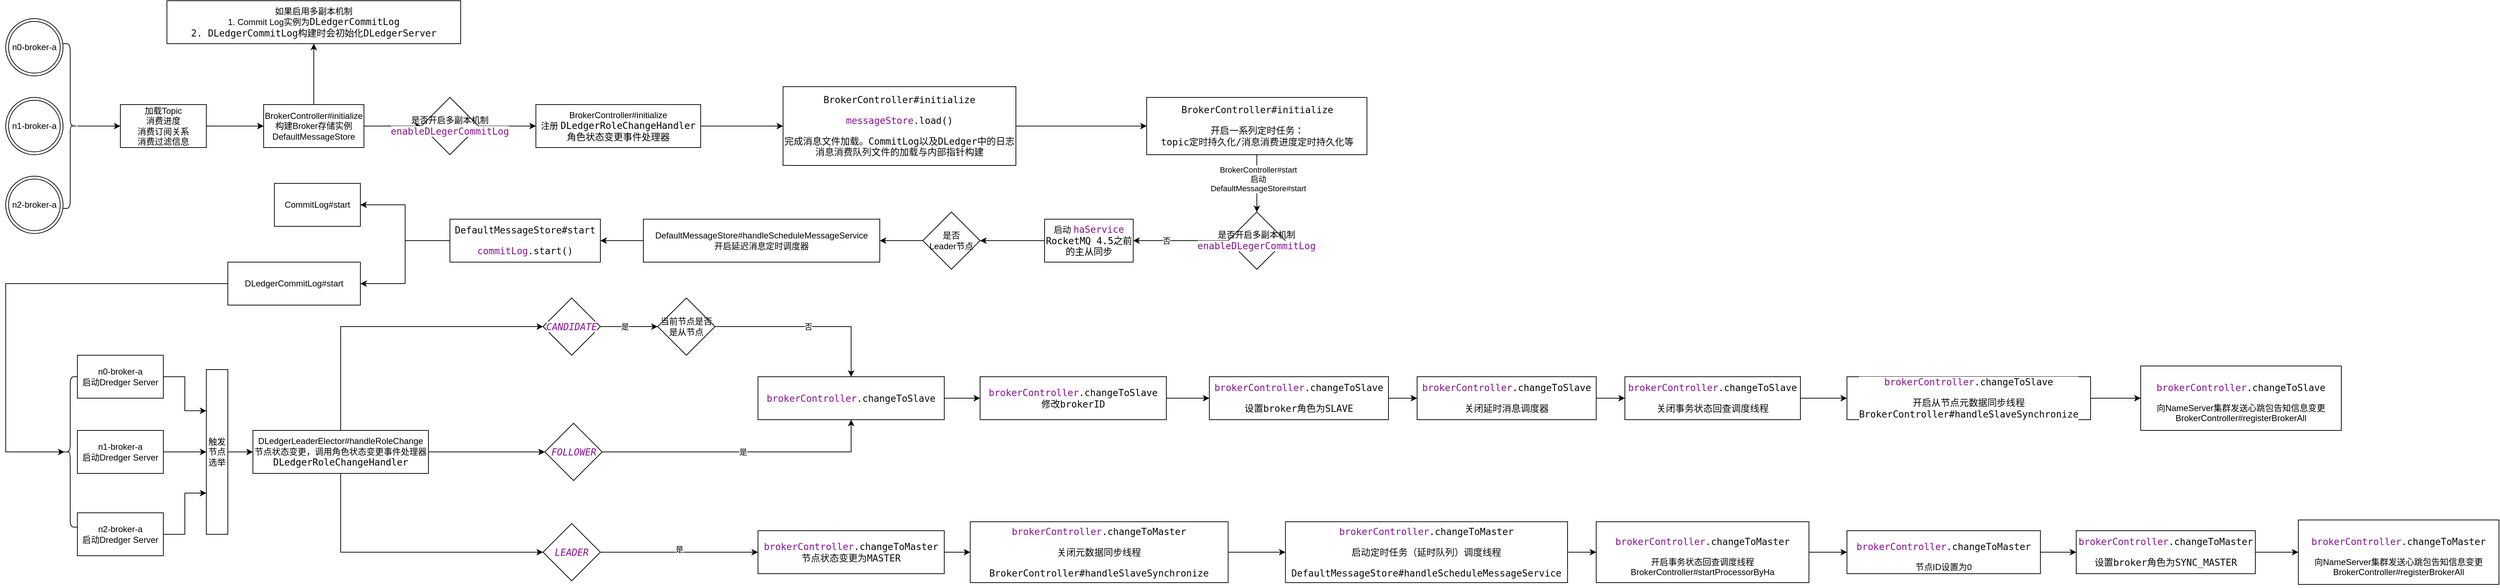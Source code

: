 <mxfile version="20.1.1" type="github">
  <diagram id="C5RBs43oDa-KdzZeNtuy" name="Page-1">
    <mxGraphModel dx="3245" dy="1888" grid="1" gridSize="10" guides="1" tooltips="1" connect="1" arrows="1" fold="1" page="1" pageScale="1" pageWidth="827" pageHeight="1169" math="0" shadow="0">
      <root>
        <mxCell id="WIyWlLk6GJQsqaUBKTNV-0" />
        <mxCell id="WIyWlLk6GJQsqaUBKTNV-1" parent="WIyWlLk6GJQsqaUBKTNV-0" />
        <mxCell id="275O_Iy-UAPiwlHhrqx4-0" value="n0-broker-a" style="ellipse;shape=doubleEllipse;whiteSpace=wrap;html=1;aspect=fixed;" vertex="1" parent="WIyWlLk6GJQsqaUBKTNV-1">
          <mxGeometry x="80" y="120" width="80" height="80" as="geometry" />
        </mxCell>
        <mxCell id="275O_Iy-UAPiwlHhrqx4-1" value="n1-broker-a" style="ellipse;shape=doubleEllipse;whiteSpace=wrap;html=1;aspect=fixed;" vertex="1" parent="WIyWlLk6GJQsqaUBKTNV-1">
          <mxGeometry x="80" y="230" width="80" height="80" as="geometry" />
        </mxCell>
        <mxCell id="275O_Iy-UAPiwlHhrqx4-2" value="n2-broker-a" style="ellipse;shape=doubleEllipse;whiteSpace=wrap;html=1;aspect=fixed;" vertex="1" parent="WIyWlLk6GJQsqaUBKTNV-1">
          <mxGeometry x="80" y="340" width="80" height="80" as="geometry" />
        </mxCell>
        <mxCell id="275O_Iy-UAPiwlHhrqx4-7" value="" style="edgeStyle=orthogonalEdgeStyle;rounded=0;orthogonalLoop=1;jettySize=auto;html=1;" edge="1" parent="WIyWlLk6GJQsqaUBKTNV-1" source="275O_Iy-UAPiwlHhrqx4-3" target="275O_Iy-UAPiwlHhrqx4-6">
          <mxGeometry relative="1" as="geometry" />
        </mxCell>
        <mxCell id="275O_Iy-UAPiwlHhrqx4-3" value="" style="shape=curlyBracket;whiteSpace=wrap;html=1;rounded=1;flipH=1;" vertex="1" parent="WIyWlLk6GJQsqaUBKTNV-1">
          <mxGeometry x="160" y="155" width="20" height="230" as="geometry" />
        </mxCell>
        <mxCell id="275O_Iy-UAPiwlHhrqx4-9" value="" style="edgeStyle=orthogonalEdgeStyle;rounded=0;orthogonalLoop=1;jettySize=auto;html=1;" edge="1" parent="WIyWlLk6GJQsqaUBKTNV-1" source="275O_Iy-UAPiwlHhrqx4-6" target="275O_Iy-UAPiwlHhrqx4-8">
          <mxGeometry relative="1" as="geometry" />
        </mxCell>
        <mxCell id="275O_Iy-UAPiwlHhrqx4-6" value="加载Topic&lt;br&gt;消费进度&lt;br&gt;消费订阅关系&lt;br&gt;消费过滤信息" style="rounded=0;whiteSpace=wrap;html=1;" vertex="1" parent="WIyWlLk6GJQsqaUBKTNV-1">
          <mxGeometry x="240" y="240" width="120" height="60" as="geometry" />
        </mxCell>
        <mxCell id="275O_Iy-UAPiwlHhrqx4-11" value="" style="edgeStyle=orthogonalEdgeStyle;rounded=0;orthogonalLoop=1;jettySize=auto;html=1;" edge="1" parent="WIyWlLk6GJQsqaUBKTNV-1" source="275O_Iy-UAPiwlHhrqx4-8" target="275O_Iy-UAPiwlHhrqx4-10">
          <mxGeometry relative="1" as="geometry" />
        </mxCell>
        <mxCell id="275O_Iy-UAPiwlHhrqx4-15" value="" style="edgeStyle=orthogonalEdgeStyle;rounded=0;orthogonalLoop=1;jettySize=auto;html=1;" edge="1" parent="WIyWlLk6GJQsqaUBKTNV-1" source="275O_Iy-UAPiwlHhrqx4-8" target="275O_Iy-UAPiwlHhrqx4-14">
          <mxGeometry relative="1" as="geometry" />
        </mxCell>
        <mxCell id="275O_Iy-UAPiwlHhrqx4-8" value="BrokerController#initialize&lt;br&gt;构建Broker存储实例&lt;br&gt;DefaultMessageStore" style="whiteSpace=wrap;html=1;rounded=0;" vertex="1" parent="WIyWlLk6GJQsqaUBKTNV-1">
          <mxGeometry x="440" y="240" width="140" height="60" as="geometry" />
        </mxCell>
        <mxCell id="275O_Iy-UAPiwlHhrqx4-13" value="" style="edgeStyle=orthogonalEdgeStyle;rounded=0;orthogonalLoop=1;jettySize=auto;html=1;" edge="1" parent="WIyWlLk6GJQsqaUBKTNV-1" source="275O_Iy-UAPiwlHhrqx4-10" target="275O_Iy-UAPiwlHhrqx4-12">
          <mxGeometry relative="1" as="geometry" />
        </mxCell>
        <mxCell id="275O_Iy-UAPiwlHhrqx4-10" value="是否开启多副本机制&lt;span style=&quot;color: rgb(135, 16, 148); background-color: rgb(255, 255, 255); font-family: &amp;quot;JetBrains Mono&amp;quot;, monospace; font-size: 9.8pt;&quot;&gt;enableDLegerCommitLog&lt;/span&gt;" style="rhombus;whiteSpace=wrap;html=1;rounded=0;" vertex="1" parent="WIyWlLk6GJQsqaUBKTNV-1">
          <mxGeometry x="660" y="230" width="80" height="80" as="geometry" />
        </mxCell>
        <mxCell id="275O_Iy-UAPiwlHhrqx4-17" value="" style="edgeStyle=orthogonalEdgeStyle;rounded=0;orthogonalLoop=1;jettySize=auto;html=1;" edge="1" parent="WIyWlLk6GJQsqaUBKTNV-1" source="275O_Iy-UAPiwlHhrqx4-12" target="275O_Iy-UAPiwlHhrqx4-16">
          <mxGeometry relative="1" as="geometry" />
        </mxCell>
        <mxCell id="275O_Iy-UAPiwlHhrqx4-12" value="BrokerController#initialize&lt;br&gt;注册&amp;nbsp;&lt;span style=&quot;background-color: rgb(255, 255, 255); font-family: &amp;quot;JetBrains Mono&amp;quot;, monospace; font-size: 9.8pt;&quot;&gt;DLedgerRoleChangeHandler 角色状态变更事件处理器&lt;/span&gt;" style="whiteSpace=wrap;html=1;rounded=0;" vertex="1" parent="WIyWlLk6GJQsqaUBKTNV-1">
          <mxGeometry x="820" y="240" width="230" height="60" as="geometry" />
        </mxCell>
        <mxCell id="275O_Iy-UAPiwlHhrqx4-14" value="如果启用多副本机制&lt;br&gt;1. Commit Log实例为&lt;span style=&quot;background-color: rgb(255, 255, 255); color: rgb(8, 8, 8); font-family: &amp;quot;JetBrains Mono&amp;quot;, monospace; font-size: 9.8pt;&quot;&gt;DLedgerCommitLog&lt;br&gt;2.&lt;/span&gt;&lt;span style=&quot;color: rgb(8, 8, 8); font-family: &amp;quot;JetBrains Mono&amp;quot;, monospace; font-size: 13.067px; background-color: rgb(255, 255, 255);&quot;&gt;&amp;nbsp;DLedgerCommitLog构建时&lt;/span&gt;&lt;span style=&quot;background-color: rgb(255, 255, 255); color: rgb(8, 8, 8); font-family: &amp;quot;JetBrains Mono&amp;quot;, monospace; font-size: 9.8pt;&quot;&gt;会初始化&lt;/span&gt;&lt;span style=&quot;background-color: rgb(255, 255, 255); color: rgb(8, 8, 8); font-family: &amp;quot;JetBrains Mono&amp;quot;, monospace; font-size: 9.8pt;&quot;&gt;DLedgerServer&lt;/span&gt;" style="whiteSpace=wrap;html=1;rounded=0;" vertex="1" parent="WIyWlLk6GJQsqaUBKTNV-1">
          <mxGeometry x="305" y="95" width="410" height="60" as="geometry" />
        </mxCell>
        <mxCell id="275O_Iy-UAPiwlHhrqx4-19" value="" style="edgeStyle=orthogonalEdgeStyle;rounded=0;orthogonalLoop=1;jettySize=auto;html=1;" edge="1" parent="WIyWlLk6GJQsqaUBKTNV-1" source="275O_Iy-UAPiwlHhrqx4-16" target="275O_Iy-UAPiwlHhrqx4-18">
          <mxGeometry relative="1" as="geometry" />
        </mxCell>
        <mxCell id="275O_Iy-UAPiwlHhrqx4-16" value="&lt;pre style=&quot;background-color:#ffffff;color:#080808;font-family:&#39;JetBrains Mono&#39;,monospace;font-size:9.8pt;&quot;&gt;BrokerController#initialize&lt;br style=&quot;color: rgb(0, 0, 0); font-family: Helvetica; font-size: 12px; background-color: rgb(248, 249, 250);&quot;&gt;&lt;/pre&gt;&lt;pre style=&quot;background-color:#ffffff;color:#080808;font-family:&#39;JetBrains Mono&#39;,monospace;font-size:9.8pt;&quot;&gt;&lt;span style=&quot;color:#871094;&quot;&gt;messageStore&lt;/span&gt;.load()&lt;/pre&gt;&lt;pre style=&quot;background-color:#ffffff;color:#080808;font-family:&#39;JetBrains Mono&#39;,monospace;font-size:9.8pt;&quot;&gt;完成消息文件加载。CommitLog以及DLedger中的日志&lt;br/&gt;消息消费队列文件的加载与内部指针构建&lt;/pre&gt;" style="whiteSpace=wrap;html=1;rounded=0;" vertex="1" parent="WIyWlLk6GJQsqaUBKTNV-1">
          <mxGeometry x="1165" y="215" width="325" height="110" as="geometry" />
        </mxCell>
        <mxCell id="275O_Iy-UAPiwlHhrqx4-21" value="" style="edgeStyle=orthogonalEdgeStyle;rounded=0;orthogonalLoop=1;jettySize=auto;html=1;" edge="1" parent="WIyWlLk6GJQsqaUBKTNV-1" source="275O_Iy-UAPiwlHhrqx4-18" target="275O_Iy-UAPiwlHhrqx4-20">
          <mxGeometry relative="1" as="geometry" />
        </mxCell>
        <mxCell id="275O_Iy-UAPiwlHhrqx4-22" value="BrokerController#start&lt;br&gt;启动&lt;br&gt;DefaultMessageStore#start" style="edgeLabel;html=1;align=center;verticalAlign=middle;resizable=0;points=[];" vertex="1" connectable="0" parent="275O_Iy-UAPiwlHhrqx4-21">
          <mxGeometry x="-0.161" y="1" relative="1" as="geometry">
            <mxPoint as="offset" />
          </mxGeometry>
        </mxCell>
        <mxCell id="275O_Iy-UAPiwlHhrqx4-18" value="&lt;pre style=&quot;background-color: rgb(255, 255, 255); color: rgb(8, 8, 8); font-family: &amp;quot;JetBrains Mono&amp;quot;, monospace; font-size: 9.8pt;&quot;&gt;BrokerController#initialize&lt;/pre&gt;&lt;pre style=&quot;background-color: rgb(255, 255, 255); color: rgb(8, 8, 8); font-family: &amp;quot;JetBrains Mono&amp;quot;, monospace; font-size: 9.8pt;&quot;&gt;开启一系列定时任务：&lt;br/&gt;topic定时持久化/消息消费进度定时持久化等&lt;/pre&gt;" style="whiteSpace=wrap;html=1;rounded=0;" vertex="1" parent="WIyWlLk6GJQsqaUBKTNV-1">
          <mxGeometry x="1672.5" y="230" width="307.5" height="80" as="geometry" />
        </mxCell>
        <mxCell id="275O_Iy-UAPiwlHhrqx4-24" value="" style="edgeStyle=orthogonalEdgeStyle;rounded=0;orthogonalLoop=1;jettySize=auto;html=1;" edge="1" parent="WIyWlLk6GJQsqaUBKTNV-1" source="275O_Iy-UAPiwlHhrqx4-20" target="275O_Iy-UAPiwlHhrqx4-23">
          <mxGeometry relative="1" as="geometry" />
        </mxCell>
        <mxCell id="275O_Iy-UAPiwlHhrqx4-25" value="否" style="edgeLabel;html=1;align=center;verticalAlign=middle;resizable=0;points=[];" vertex="1" connectable="0" parent="275O_Iy-UAPiwlHhrqx4-24">
          <mxGeometry x="-0.207" y="-1" relative="1" as="geometry">
            <mxPoint x="-34" y="1" as="offset" />
          </mxGeometry>
        </mxCell>
        <mxCell id="275O_Iy-UAPiwlHhrqx4-20" value="是否开启多副本机制&lt;span style=&quot;color: rgb(135, 16, 148); background-color: rgb(255, 255, 255); font-family: &amp;quot;JetBrains Mono&amp;quot;, monospace; font-size: 9.8pt;&quot;&gt;enableDLegerCommitLog&lt;/span&gt;" style="rhombus;whiteSpace=wrap;html=1;rounded=0;" vertex="1" parent="WIyWlLk6GJQsqaUBKTNV-1">
          <mxGeometry x="1786.25" y="390" width="80" height="80" as="geometry" />
        </mxCell>
        <mxCell id="275O_Iy-UAPiwlHhrqx4-27" value="" style="edgeStyle=orthogonalEdgeStyle;rounded=0;orthogonalLoop=1;jettySize=auto;html=1;fontColor=#000000;" edge="1" parent="WIyWlLk6GJQsqaUBKTNV-1" source="275O_Iy-UAPiwlHhrqx4-23" target="275O_Iy-UAPiwlHhrqx4-26">
          <mxGeometry relative="1" as="geometry" />
        </mxCell>
        <mxCell id="275O_Iy-UAPiwlHhrqx4-23" value="启动&amp;nbsp;&lt;span style=&quot;background-color: rgb(255, 255, 255); font-family: &amp;quot;JetBrains Mono&amp;quot;, monospace; font-size: 9.8pt;&quot;&gt;&lt;font color=&quot;#871094&quot;&gt;haService&lt;/font&gt;&lt;br&gt;RocketMQ 4.5之前的主从同步&lt;br&gt;&lt;/span&gt;" style="whiteSpace=wrap;html=1;rounded=0;" vertex="1" parent="WIyWlLk6GJQsqaUBKTNV-1">
          <mxGeometry x="1530" y="400" width="123.75" height="60" as="geometry" />
        </mxCell>
        <mxCell id="275O_Iy-UAPiwlHhrqx4-29" value="" style="edgeStyle=orthogonalEdgeStyle;rounded=0;orthogonalLoop=1;jettySize=auto;html=1;fontColor=#000000;" edge="1" parent="WIyWlLk6GJQsqaUBKTNV-1" source="275O_Iy-UAPiwlHhrqx4-26" target="275O_Iy-UAPiwlHhrqx4-28">
          <mxGeometry relative="1" as="geometry" />
        </mxCell>
        <mxCell id="275O_Iy-UAPiwlHhrqx4-26" value="是否&lt;br&gt;Leader节点" style="rhombus;whiteSpace=wrap;html=1;rounded=0;" vertex="1" parent="WIyWlLk6GJQsqaUBKTNV-1">
          <mxGeometry x="1360" y="390" width="80" height="80" as="geometry" />
        </mxCell>
        <mxCell id="275O_Iy-UAPiwlHhrqx4-38" value="" style="edgeStyle=orthogonalEdgeStyle;rounded=0;orthogonalLoop=1;jettySize=auto;html=1;fontColor=#000000;" edge="1" parent="WIyWlLk6GJQsqaUBKTNV-1" source="275O_Iy-UAPiwlHhrqx4-28" target="275O_Iy-UAPiwlHhrqx4-37">
          <mxGeometry relative="1" as="geometry" />
        </mxCell>
        <mxCell id="275O_Iy-UAPiwlHhrqx4-28" value="DefaultMessageStore#handleScheduleMessageService&lt;br&gt;开启延迟消息定时调度器" style="whiteSpace=wrap;html=1;rounded=0;" vertex="1" parent="WIyWlLk6GJQsqaUBKTNV-1">
          <mxGeometry x="970" y="400" width="330" height="60" as="geometry" />
        </mxCell>
        <mxCell id="275O_Iy-UAPiwlHhrqx4-40" value="" style="edgeStyle=orthogonalEdgeStyle;rounded=0;orthogonalLoop=1;jettySize=auto;html=1;fontColor=#000000;" edge="1" parent="WIyWlLk6GJQsqaUBKTNV-1" source="275O_Iy-UAPiwlHhrqx4-37" target="275O_Iy-UAPiwlHhrqx4-39">
          <mxGeometry relative="1" as="geometry" />
        </mxCell>
        <mxCell id="275O_Iy-UAPiwlHhrqx4-42" value="" style="edgeStyle=orthogonalEdgeStyle;rounded=0;orthogonalLoop=1;jettySize=auto;html=1;fontColor=#000000;" edge="1" parent="WIyWlLk6GJQsqaUBKTNV-1" source="275O_Iy-UAPiwlHhrqx4-37" target="275O_Iy-UAPiwlHhrqx4-41">
          <mxGeometry relative="1" as="geometry" />
        </mxCell>
        <mxCell id="275O_Iy-UAPiwlHhrqx4-37" value="&lt;pre style=&quot;background-color:#ffffff;color:#080808;font-family:&#39;JetBrains Mono&#39;,monospace;font-size:9.8pt;&quot;&gt;DefaultMessageStore#start&lt;span style=&quot;color:#871094;&quot;&gt;&lt;br&gt;&lt;/span&gt;&lt;/pre&gt;&lt;pre style=&quot;background-color:#ffffff;color:#080808;font-family:&#39;JetBrains Mono&#39;,monospace;font-size:9.8pt;&quot;&gt;&lt;span style=&quot;color:#871094;&quot;&gt;commitLog&lt;/span&gt;.start()&lt;/pre&gt;" style="whiteSpace=wrap;html=1;rounded=0;" vertex="1" parent="WIyWlLk6GJQsqaUBKTNV-1">
          <mxGeometry x="700" y="400" width="210" height="60" as="geometry" />
        </mxCell>
        <mxCell id="275O_Iy-UAPiwlHhrqx4-48" style="edgeStyle=orthogonalEdgeStyle;rounded=0;orthogonalLoop=1;jettySize=auto;html=1;exitX=0;exitY=0.5;exitDx=0;exitDy=0;entryX=0.1;entryY=0.5;entryDx=0;entryDy=0;entryPerimeter=0;fontColor=#000000;" edge="1" parent="WIyWlLk6GJQsqaUBKTNV-1" source="275O_Iy-UAPiwlHhrqx4-39" target="275O_Iy-UAPiwlHhrqx4-43">
          <mxGeometry relative="1" as="geometry">
            <Array as="points">
              <mxPoint x="80" y="490" />
              <mxPoint x="80" y="725" />
            </Array>
          </mxGeometry>
        </mxCell>
        <mxCell id="275O_Iy-UAPiwlHhrqx4-39" value="DLedgerCommitLog#start" style="whiteSpace=wrap;html=1;rounded=0;" vertex="1" parent="WIyWlLk6GJQsqaUBKTNV-1">
          <mxGeometry x="390" y="460" width="185" height="60" as="geometry" />
        </mxCell>
        <mxCell id="275O_Iy-UAPiwlHhrqx4-41" value="CommitLog#start" style="whiteSpace=wrap;html=1;rounded=0;" vertex="1" parent="WIyWlLk6GJQsqaUBKTNV-1">
          <mxGeometry x="455" y="350" width="120" height="60" as="geometry" />
        </mxCell>
        <mxCell id="275O_Iy-UAPiwlHhrqx4-43" value="" style="shape=curlyBracket;whiteSpace=wrap;html=1;rounded=1;fontColor=#000000;" vertex="1" parent="WIyWlLk6GJQsqaUBKTNV-1">
          <mxGeometry x="160" y="620" width="20" height="210" as="geometry" />
        </mxCell>
        <mxCell id="275O_Iy-UAPiwlHhrqx4-51" style="edgeStyle=orthogonalEdgeStyle;rounded=0;orthogonalLoop=1;jettySize=auto;html=1;exitX=1;exitY=0.5;exitDx=0;exitDy=0;entryX=0;entryY=0.25;entryDx=0;entryDy=0;fontColor=#000000;" edge="1" parent="WIyWlLk6GJQsqaUBKTNV-1" source="275O_Iy-UAPiwlHhrqx4-44" target="275O_Iy-UAPiwlHhrqx4-50">
          <mxGeometry relative="1" as="geometry" />
        </mxCell>
        <mxCell id="275O_Iy-UAPiwlHhrqx4-44" value="n0-broker-a&lt;br&gt;启动Dredger Server" style="rounded=0;whiteSpace=wrap;html=1;fontColor=#000000;" vertex="1" parent="WIyWlLk6GJQsqaUBKTNV-1">
          <mxGeometry x="180" y="590" width="120" height="60" as="geometry" />
        </mxCell>
        <mxCell id="275O_Iy-UAPiwlHhrqx4-52" style="edgeStyle=orthogonalEdgeStyle;rounded=0;orthogonalLoop=1;jettySize=auto;html=1;exitX=1;exitY=0.5;exitDx=0;exitDy=0;fontColor=#000000;" edge="1" parent="WIyWlLk6GJQsqaUBKTNV-1" source="275O_Iy-UAPiwlHhrqx4-45" target="275O_Iy-UAPiwlHhrqx4-50">
          <mxGeometry relative="1" as="geometry" />
        </mxCell>
        <mxCell id="275O_Iy-UAPiwlHhrqx4-45" value="n1-broker-a&lt;br&gt;启动Dredger Server" style="rounded=0;whiteSpace=wrap;html=1;fontColor=#000000;" vertex="1" parent="WIyWlLk6GJQsqaUBKTNV-1">
          <mxGeometry x="180" y="695" width="120" height="60" as="geometry" />
        </mxCell>
        <mxCell id="275O_Iy-UAPiwlHhrqx4-53" style="edgeStyle=orthogonalEdgeStyle;rounded=0;orthogonalLoop=1;jettySize=auto;html=1;exitX=1;exitY=0.5;exitDx=0;exitDy=0;entryX=0;entryY=0.75;entryDx=0;entryDy=0;fontColor=#000000;" edge="1" parent="WIyWlLk6GJQsqaUBKTNV-1" source="275O_Iy-UAPiwlHhrqx4-46" target="275O_Iy-UAPiwlHhrqx4-50">
          <mxGeometry relative="1" as="geometry" />
        </mxCell>
        <mxCell id="275O_Iy-UAPiwlHhrqx4-46" value="n2-broker-a&lt;br&gt;启动Dredger Server" style="rounded=0;whiteSpace=wrap;html=1;fontColor=#000000;" vertex="1" parent="WIyWlLk6GJQsqaUBKTNV-1">
          <mxGeometry x="180" y="810" width="120" height="60" as="geometry" />
        </mxCell>
        <mxCell id="275O_Iy-UAPiwlHhrqx4-55" value="" style="edgeStyle=orthogonalEdgeStyle;rounded=0;orthogonalLoop=1;jettySize=auto;html=1;fontColor=#000000;" edge="1" parent="WIyWlLk6GJQsqaUBKTNV-1" source="275O_Iy-UAPiwlHhrqx4-50" target="275O_Iy-UAPiwlHhrqx4-54">
          <mxGeometry relative="1" as="geometry" />
        </mxCell>
        <mxCell id="275O_Iy-UAPiwlHhrqx4-50" value="触发节点选举" style="rounded=0;whiteSpace=wrap;html=1;fontColor=#000000;" vertex="1" parent="WIyWlLk6GJQsqaUBKTNV-1">
          <mxGeometry x="360" y="610" width="30" height="230" as="geometry" />
        </mxCell>
        <mxCell id="275O_Iy-UAPiwlHhrqx4-57" value="" style="edgeStyle=orthogonalEdgeStyle;rounded=0;orthogonalLoop=1;jettySize=auto;html=1;fontColor=#000000;entryX=0;entryY=0.5;entryDx=0;entryDy=0;" edge="1" parent="WIyWlLk6GJQsqaUBKTNV-1" source="275O_Iy-UAPiwlHhrqx4-54" target="275O_Iy-UAPiwlHhrqx4-56">
          <mxGeometry relative="1" as="geometry">
            <Array as="points">
              <mxPoint x="548" y="550" />
            </Array>
          </mxGeometry>
        </mxCell>
        <mxCell id="275O_Iy-UAPiwlHhrqx4-59" value="" style="edgeStyle=orthogonalEdgeStyle;rounded=0;orthogonalLoop=1;jettySize=auto;html=1;fontColor=#000000;" edge="1" parent="WIyWlLk6GJQsqaUBKTNV-1" source="275O_Iy-UAPiwlHhrqx4-54" target="275O_Iy-UAPiwlHhrqx4-58">
          <mxGeometry relative="1" as="geometry" />
        </mxCell>
        <mxCell id="275O_Iy-UAPiwlHhrqx4-61" value="" style="edgeStyle=orthogonalEdgeStyle;rounded=0;orthogonalLoop=1;jettySize=auto;html=1;fontColor=#000000;" edge="1" parent="WIyWlLk6GJQsqaUBKTNV-1" source="275O_Iy-UAPiwlHhrqx4-54" target="275O_Iy-UAPiwlHhrqx4-60">
          <mxGeometry relative="1" as="geometry">
            <Array as="points">
              <mxPoint x="548" y="865" />
            </Array>
          </mxGeometry>
        </mxCell>
        <mxCell id="275O_Iy-UAPiwlHhrqx4-54" value="DLedgerLeaderElector#handleRoleChange&lt;br&gt;节点状态变更，调用角色状态变更事件处理器&lt;br&gt;&lt;span style=&quot;font-family: &amp;quot;JetBrains Mono&amp;quot;, monospace; font-size: 13.067px; background-color: rgb(255, 255, 255);&quot;&gt;DLedgerRoleChangeHandler&lt;/span&gt;" style="whiteSpace=wrap;html=1;fontColor=#000000;rounded=0;" vertex="1" parent="WIyWlLk6GJQsqaUBKTNV-1">
          <mxGeometry x="425" y="695" width="245" height="60" as="geometry" />
        </mxCell>
        <mxCell id="275O_Iy-UAPiwlHhrqx4-63" value="" style="edgeStyle=orthogonalEdgeStyle;rounded=0;orthogonalLoop=1;jettySize=auto;html=1;fontColor=#000000;" edge="1" parent="WIyWlLk6GJQsqaUBKTNV-1" source="275O_Iy-UAPiwlHhrqx4-56" target="275O_Iy-UAPiwlHhrqx4-62">
          <mxGeometry relative="1" as="geometry" />
        </mxCell>
        <mxCell id="275O_Iy-UAPiwlHhrqx4-66" value="是" style="edgeLabel;html=1;align=center;verticalAlign=middle;resizable=0;points=[];fontColor=#000000;" vertex="1" connectable="0" parent="275O_Iy-UAPiwlHhrqx4-63">
          <mxGeometry x="-0.147" relative="1" as="geometry">
            <mxPoint as="offset" />
          </mxGeometry>
        </mxCell>
        <mxCell id="275O_Iy-UAPiwlHhrqx4-56" value="&lt;pre style=&quot;background-color:#ffffff;color:#080808;font-family:&#39;JetBrains Mono&#39;,monospace;font-size:9.8pt;&quot;&gt;&lt;span style=&quot;color:#871094;font-style:italic;&quot;&gt;CANDIDATE&lt;/span&gt;&lt;/pre&gt;" style="rhombus;whiteSpace=wrap;html=1;fontColor=#000000;rounded=0;" vertex="1" parent="WIyWlLk6GJQsqaUBKTNV-1">
          <mxGeometry x="830" y="510" width="80" height="80" as="geometry" />
        </mxCell>
        <mxCell id="275O_Iy-UAPiwlHhrqx4-67" value="是" style="edgeStyle=orthogonalEdgeStyle;rounded=0;orthogonalLoop=1;jettySize=auto;html=1;exitX=1;exitY=0.5;exitDx=0;exitDy=0;entryX=0.5;entryY=1;entryDx=0;entryDy=0;fontColor=#000000;" edge="1" parent="WIyWlLk6GJQsqaUBKTNV-1" source="275O_Iy-UAPiwlHhrqx4-58" target="275O_Iy-UAPiwlHhrqx4-64">
          <mxGeometry relative="1" as="geometry" />
        </mxCell>
        <mxCell id="275O_Iy-UAPiwlHhrqx4-58" value="&lt;pre style=&quot;background-color:#ffffff;color:#080808;font-family:&#39;JetBrains Mono&#39;,monospace;font-size:9.8pt;&quot;&gt;&lt;span style=&quot;color:#871094;font-style:italic;&quot;&gt;FOLLOWER&lt;/span&gt;&lt;/pre&gt;" style="rhombus;whiteSpace=wrap;html=1;fontColor=#000000;rounded=0;" vertex="1" parent="WIyWlLk6GJQsqaUBKTNV-1">
          <mxGeometry x="832.5" y="685" width="80" height="80" as="geometry" />
        </mxCell>
        <mxCell id="275O_Iy-UAPiwlHhrqx4-81" value="" style="edgeStyle=orthogonalEdgeStyle;rounded=0;orthogonalLoop=1;jettySize=auto;html=1;fontColor=#000000;" edge="1" parent="WIyWlLk6GJQsqaUBKTNV-1" source="275O_Iy-UAPiwlHhrqx4-60" target="275O_Iy-UAPiwlHhrqx4-80">
          <mxGeometry relative="1" as="geometry" />
        </mxCell>
        <mxCell id="275O_Iy-UAPiwlHhrqx4-82" value="是" style="edgeLabel;html=1;align=center;verticalAlign=middle;resizable=0;points=[];fontColor=#000000;" vertex="1" connectable="0" parent="275O_Iy-UAPiwlHhrqx4-81">
          <mxGeometry x="-0.003" y="4" relative="1" as="geometry">
            <mxPoint as="offset" />
          </mxGeometry>
        </mxCell>
        <mxCell id="275O_Iy-UAPiwlHhrqx4-60" value="&lt;pre style=&quot;background-color:#ffffff;color:#080808;font-family:&#39;JetBrains Mono&#39;,monospace;font-size:9.8pt;&quot;&gt;&lt;span style=&quot;color:#871094;font-style:italic;&quot;&gt;LEADER&lt;/span&gt;&lt;/pre&gt;" style="rhombus;whiteSpace=wrap;html=1;fontColor=#000000;rounded=0;" vertex="1" parent="WIyWlLk6GJQsqaUBKTNV-1">
          <mxGeometry x="830" y="825" width="80" height="80" as="geometry" />
        </mxCell>
        <mxCell id="275O_Iy-UAPiwlHhrqx4-65" value="否" style="edgeStyle=orthogonalEdgeStyle;rounded=0;orthogonalLoop=1;jettySize=auto;html=1;fontColor=#000000;" edge="1" parent="WIyWlLk6GJQsqaUBKTNV-1" source="275O_Iy-UAPiwlHhrqx4-62" target="275O_Iy-UAPiwlHhrqx4-64">
          <mxGeometry relative="1" as="geometry" />
        </mxCell>
        <mxCell id="275O_Iy-UAPiwlHhrqx4-62" value="当前节点是否是从节点" style="rhombus;whiteSpace=wrap;html=1;fontColor=#000000;rounded=0;" vertex="1" parent="WIyWlLk6GJQsqaUBKTNV-1">
          <mxGeometry x="990" y="510" width="80" height="80" as="geometry" />
        </mxCell>
        <mxCell id="275O_Iy-UAPiwlHhrqx4-69" value="" style="edgeStyle=orthogonalEdgeStyle;rounded=0;orthogonalLoop=1;jettySize=auto;html=1;fontColor=#000000;" edge="1" parent="WIyWlLk6GJQsqaUBKTNV-1" source="275O_Iy-UAPiwlHhrqx4-64" target="275O_Iy-UAPiwlHhrqx4-68">
          <mxGeometry relative="1" as="geometry" />
        </mxCell>
        <mxCell id="275O_Iy-UAPiwlHhrqx4-64" value="&lt;pre style=&quot;background-color:#ffffff;color:#080808;font-family:&#39;JetBrains Mono&#39;,monospace;font-size:9.8pt;&quot;&gt;&lt;span style=&quot;color:#871094;&quot;&gt;brokerController&lt;/span&gt;.changeToSlave&lt;/pre&gt;" style="whiteSpace=wrap;html=1;fontColor=#000000;rounded=0;" vertex="1" parent="WIyWlLk6GJQsqaUBKTNV-1">
          <mxGeometry x="1130" y="620" width="260" height="60" as="geometry" />
        </mxCell>
        <mxCell id="275O_Iy-UAPiwlHhrqx4-71" value="" style="edgeStyle=orthogonalEdgeStyle;rounded=0;orthogonalLoop=1;jettySize=auto;html=1;fontColor=#000000;" edge="1" parent="WIyWlLk6GJQsqaUBKTNV-1" source="275O_Iy-UAPiwlHhrqx4-68" target="275O_Iy-UAPiwlHhrqx4-70">
          <mxGeometry relative="1" as="geometry" />
        </mxCell>
        <mxCell id="275O_Iy-UAPiwlHhrqx4-68" value="&lt;pre style=&quot;background-color: rgb(255, 255, 255); color: rgb(8, 8, 8); font-family: &amp;quot;JetBrains Mono&amp;quot;, monospace; font-size: 9.8pt;&quot;&gt;&lt;span style=&quot;color: rgb(135, 16, 148);&quot;&gt;brokerController&lt;/span&gt;.changeToSlave&lt;br/&gt;修改brokerID&lt;/pre&gt;" style="whiteSpace=wrap;html=1;fontColor=#000000;rounded=0;" vertex="1" parent="WIyWlLk6GJQsqaUBKTNV-1">
          <mxGeometry x="1440" y="620" width="260" height="60" as="geometry" />
        </mxCell>
        <mxCell id="275O_Iy-UAPiwlHhrqx4-73" value="" style="edgeStyle=orthogonalEdgeStyle;rounded=0;orthogonalLoop=1;jettySize=auto;html=1;fontColor=#000000;" edge="1" parent="WIyWlLk6GJQsqaUBKTNV-1" source="275O_Iy-UAPiwlHhrqx4-70" target="275O_Iy-UAPiwlHhrqx4-72">
          <mxGeometry relative="1" as="geometry" />
        </mxCell>
        <mxCell id="275O_Iy-UAPiwlHhrqx4-70" value="&lt;pre style=&quot;background-color: rgb(255, 255, 255); color: rgb(8, 8, 8); font-family: &amp;quot;JetBrains Mono&amp;quot;, monospace; font-size: 9.8pt;&quot;&gt;&lt;span style=&quot;color: rgb(135, 16, 148);&quot;&gt;brokerController&lt;/span&gt;.changeToSlave&lt;/pre&gt;&lt;pre style=&quot;background-color: rgb(255, 255, 255); color: rgb(8, 8, 8); font-family: &amp;quot;JetBrains Mono&amp;quot;, monospace; font-size: 9.8pt;&quot;&gt;设置broker角色为SLAVE&lt;/pre&gt;" style="whiteSpace=wrap;html=1;fontColor=#000000;rounded=0;" vertex="1" parent="WIyWlLk6GJQsqaUBKTNV-1">
          <mxGeometry x="1760" y="620" width="250" height="60" as="geometry" />
        </mxCell>
        <mxCell id="275O_Iy-UAPiwlHhrqx4-75" value="" style="edgeStyle=orthogonalEdgeStyle;rounded=0;orthogonalLoop=1;jettySize=auto;html=1;fontColor=#000000;" edge="1" parent="WIyWlLk6GJQsqaUBKTNV-1" source="275O_Iy-UAPiwlHhrqx4-72" target="275O_Iy-UAPiwlHhrqx4-74">
          <mxGeometry relative="1" as="geometry" />
        </mxCell>
        <mxCell id="275O_Iy-UAPiwlHhrqx4-72" value="&lt;pre style=&quot;background-color: rgb(255, 255, 255); color: rgb(8, 8, 8); font-family: &amp;quot;JetBrains Mono&amp;quot;, monospace; font-size: 9.8pt;&quot;&gt;&lt;span style=&quot;color: rgb(135, 16, 148);&quot;&gt;brokerController&lt;/span&gt;.changeToSlave&lt;/pre&gt;&lt;pre style=&quot;background-color: rgb(255, 255, 255); color: rgb(8, 8, 8); font-family: &amp;quot;JetBrains Mono&amp;quot;, monospace; font-size: 9.8pt;&quot;&gt;关闭延时消息调度器&lt;/pre&gt;" style="whiteSpace=wrap;html=1;fontColor=#000000;rounded=0;" vertex="1" parent="WIyWlLk6GJQsqaUBKTNV-1">
          <mxGeometry x="2050" y="620" width="250" height="60" as="geometry" />
        </mxCell>
        <mxCell id="275O_Iy-UAPiwlHhrqx4-77" value="" style="edgeStyle=orthogonalEdgeStyle;rounded=0;orthogonalLoop=1;jettySize=auto;html=1;fontColor=#000000;" edge="1" parent="WIyWlLk6GJQsqaUBKTNV-1" source="275O_Iy-UAPiwlHhrqx4-74" target="275O_Iy-UAPiwlHhrqx4-76">
          <mxGeometry relative="1" as="geometry" />
        </mxCell>
        <mxCell id="275O_Iy-UAPiwlHhrqx4-74" value="&lt;pre style=&quot;background-color: rgb(255, 255, 255); color: rgb(8, 8, 8); font-family: &amp;quot;JetBrains Mono&amp;quot;, monospace; font-size: 9.8pt;&quot;&gt;&lt;span style=&quot;color: rgb(135, 16, 148);&quot;&gt;brokerController&lt;/span&gt;.changeToSlave&lt;/pre&gt;&lt;pre style=&quot;background-color: rgb(255, 255, 255); color: rgb(8, 8, 8); font-family: &amp;quot;JetBrains Mono&amp;quot;, monospace; font-size: 9.8pt;&quot;&gt;关闭事务状态回查调度线程&lt;/pre&gt;" style="whiteSpace=wrap;html=1;fontColor=#000000;rounded=0;" vertex="1" parent="WIyWlLk6GJQsqaUBKTNV-1">
          <mxGeometry x="2340" y="620" width="245" height="60" as="geometry" />
        </mxCell>
        <mxCell id="275O_Iy-UAPiwlHhrqx4-79" value="" style="edgeStyle=orthogonalEdgeStyle;rounded=0;orthogonalLoop=1;jettySize=auto;html=1;fontColor=#000000;" edge="1" parent="WIyWlLk6GJQsqaUBKTNV-1" source="275O_Iy-UAPiwlHhrqx4-76" target="275O_Iy-UAPiwlHhrqx4-78">
          <mxGeometry relative="1" as="geometry" />
        </mxCell>
        <mxCell id="275O_Iy-UAPiwlHhrqx4-76" value="&lt;pre style=&quot;background-color: rgb(255, 255, 255); color: rgb(8, 8, 8); font-family: &amp;quot;JetBrains Mono&amp;quot;, monospace; font-size: 9.8pt;&quot;&gt;&lt;span style=&quot;color: rgb(135, 16, 148);&quot;&gt;brokerController&lt;/span&gt;.changeToSlave&lt;/pre&gt;&lt;pre style=&quot;background-color: rgb(255, 255, 255); color: rgb(8, 8, 8); font-family: &amp;quot;JetBrains Mono&amp;quot;, monospace; font-size: 9.8pt;&quot;&gt;开启从节点元数据同步线程&lt;br/&gt;BrokerController#handleSlaveSynchronize&lt;br/&gt;&lt;/pre&gt;" style="whiteSpace=wrap;html=1;fontColor=#000000;rounded=0;" vertex="1" parent="WIyWlLk6GJQsqaUBKTNV-1">
          <mxGeometry x="2650" y="620" width="340" height="60" as="geometry" />
        </mxCell>
        <mxCell id="275O_Iy-UAPiwlHhrqx4-78" value="&lt;pre style=&quot;background-color: rgb(255, 255, 255); color: rgb(8, 8, 8); font-family: &amp;quot;JetBrains Mono&amp;quot;, monospace; font-size: 9.8pt;&quot;&gt;&lt;span style=&quot;color: rgb(135, 16, 148);&quot;&gt;brokerController&lt;/span&gt;.changeToSlave&lt;/pre&gt;向NameServer集群发送心跳包告知信息变更&lt;br&gt;BrokerController#registerBrokerAll" style="whiteSpace=wrap;html=1;fontColor=#000000;rounded=0;" vertex="1" parent="WIyWlLk6GJQsqaUBKTNV-1">
          <mxGeometry x="3060" y="605" width="280" height="90" as="geometry" />
        </mxCell>
        <mxCell id="275O_Iy-UAPiwlHhrqx4-84" value="" style="edgeStyle=orthogonalEdgeStyle;rounded=0;orthogonalLoop=1;jettySize=auto;html=1;fontColor=#000000;" edge="1" parent="WIyWlLk6GJQsqaUBKTNV-1" source="275O_Iy-UAPiwlHhrqx4-80" target="275O_Iy-UAPiwlHhrqx4-83">
          <mxGeometry relative="1" as="geometry" />
        </mxCell>
        <mxCell id="275O_Iy-UAPiwlHhrqx4-80" value="&lt;pre style=&quot;background-color:#ffffff;color:#080808;font-family:&#39;JetBrains Mono&#39;,monospace;font-size:9.8pt;&quot;&gt;&lt;span style=&quot;color:#871094;&quot;&gt;brokerController&lt;/span&gt;.changeToMaster&lt;br/&gt;节点状态变更为MASTER&lt;/pre&gt;" style="whiteSpace=wrap;html=1;fontColor=#000000;rounded=0;" vertex="1" parent="WIyWlLk6GJQsqaUBKTNV-1">
          <mxGeometry x="1130" y="835" width="260" height="60" as="geometry" />
        </mxCell>
        <mxCell id="275O_Iy-UAPiwlHhrqx4-86" value="" style="edgeStyle=orthogonalEdgeStyle;rounded=0;orthogonalLoop=1;jettySize=auto;html=1;fontColor=#000000;" edge="1" parent="WIyWlLk6GJQsqaUBKTNV-1" source="275O_Iy-UAPiwlHhrqx4-83" target="275O_Iy-UAPiwlHhrqx4-85">
          <mxGeometry relative="1" as="geometry" />
        </mxCell>
        <mxCell id="275O_Iy-UAPiwlHhrqx4-83" value="&lt;pre style=&quot;background-color: rgb(255, 255, 255); color: rgb(8, 8, 8); font-family: &amp;quot;JetBrains Mono&amp;quot;, monospace; font-size: 9.8pt;&quot;&gt;&lt;span style=&quot;color: rgb(135, 16, 148);&quot;&gt;brokerController&lt;/span&gt;.changeToMaster&lt;br&gt;&lt;/pre&gt;&lt;pre style=&quot;background-color: rgb(255, 255, 255); color: rgb(8, 8, 8); font-family: &amp;quot;JetBrains Mono&amp;quot;, monospace; font-size: 9.8pt;&quot;&gt;关闭元数据同步线程&lt;/pre&gt;&lt;pre style=&quot;background-color: rgb(255, 255, 255);&quot;&gt;&lt;font face=&quot;JetBrains Mono, monospace&quot; color=&quot;#080808&quot;&gt;&lt;span style=&quot;font-size: 13.067px;&quot;&gt;BrokerController#handleSlaveSynchronize&lt;/span&gt;&lt;span style=&quot;font-size: 9.8pt;&quot;&gt;&lt;br&gt;&lt;/span&gt;&lt;/font&gt;&lt;/pre&gt;" style="whiteSpace=wrap;html=1;fontColor=#000000;rounded=0;" vertex="1" parent="WIyWlLk6GJQsqaUBKTNV-1">
          <mxGeometry x="1426.25" y="822.5" width="360" height="85" as="geometry" />
        </mxCell>
        <mxCell id="275O_Iy-UAPiwlHhrqx4-88" value="" style="edgeStyle=orthogonalEdgeStyle;rounded=0;orthogonalLoop=1;jettySize=auto;html=1;fontColor=#000000;" edge="1" parent="WIyWlLk6GJQsqaUBKTNV-1" source="275O_Iy-UAPiwlHhrqx4-85" target="275O_Iy-UAPiwlHhrqx4-87">
          <mxGeometry relative="1" as="geometry" />
        </mxCell>
        <mxCell id="275O_Iy-UAPiwlHhrqx4-85" value="&lt;pre style=&quot;background-color: rgb(255, 255, 255); color: rgb(8, 8, 8); font-family: &amp;quot;JetBrains Mono&amp;quot;, monospace; font-size: 9.8pt;&quot;&gt;&lt;span style=&quot;color: rgb(135, 16, 148);&quot;&gt;brokerController&lt;/span&gt;.changeToMaster&lt;/pre&gt;&lt;pre style=&quot;background-color: rgb(255, 255, 255); color: rgb(8, 8, 8); font-family: &amp;quot;JetBrains Mono&amp;quot;, monospace; font-size: 9.8pt;&quot;&gt;启动定时任务（延时队列）调度线程&lt;/pre&gt;&lt;pre style=&quot;background-color: rgb(255, 255, 255);&quot;&gt;&lt;font face=&quot;JetBrains Mono, monospace&quot; color=&quot;#080808&quot;&gt;&lt;span style=&quot;font-size: 13.067px;&quot;&gt;DefaultMessageStore#handleScheduleMessageService&lt;/span&gt;&lt;span style=&quot;font-size: 9.8pt;&quot;&gt;&lt;br&gt;&lt;/span&gt;&lt;/font&gt;&lt;/pre&gt;" style="whiteSpace=wrap;html=1;fontColor=#000000;rounded=0;" vertex="1" parent="WIyWlLk6GJQsqaUBKTNV-1">
          <mxGeometry x="1866.25" y="822.5" width="393.75" height="85" as="geometry" />
        </mxCell>
        <mxCell id="275O_Iy-UAPiwlHhrqx4-90" value="" style="edgeStyle=orthogonalEdgeStyle;rounded=0;orthogonalLoop=1;jettySize=auto;html=1;fontColor=#000000;" edge="1" parent="WIyWlLk6GJQsqaUBKTNV-1" source="275O_Iy-UAPiwlHhrqx4-87" target="275O_Iy-UAPiwlHhrqx4-89">
          <mxGeometry relative="1" as="geometry" />
        </mxCell>
        <mxCell id="275O_Iy-UAPiwlHhrqx4-87" value="&lt;pre style=&quot;background-color: rgb(255, 255, 255); color: rgb(8, 8, 8); font-family: &amp;quot;JetBrains Mono&amp;quot;, monospace; font-size: 9.8pt;&quot;&gt;&lt;span style=&quot;color: rgb(135, 16, 148);&quot;&gt;brokerController&lt;/span&gt;.changeToMaster&lt;/pre&gt;开启事务状态回查调度线程&lt;br&gt;BrokerController#startProcessorByHa" style="whiteSpace=wrap;html=1;fontColor=#000000;rounded=0;" vertex="1" parent="WIyWlLk6GJQsqaUBKTNV-1">
          <mxGeometry x="2300" y="822.5" width="296.88" height="85" as="geometry" />
        </mxCell>
        <mxCell id="275O_Iy-UAPiwlHhrqx4-92" value="" style="edgeStyle=orthogonalEdgeStyle;rounded=0;orthogonalLoop=1;jettySize=auto;html=1;fontColor=#000000;" edge="1" parent="WIyWlLk6GJQsqaUBKTNV-1" source="275O_Iy-UAPiwlHhrqx4-89" target="275O_Iy-UAPiwlHhrqx4-91">
          <mxGeometry relative="1" as="geometry" />
        </mxCell>
        <mxCell id="275O_Iy-UAPiwlHhrqx4-89" value="&lt;pre style=&quot;background-color: rgb(255, 255, 255); color: rgb(8, 8, 8); font-family: &amp;quot;JetBrains Mono&amp;quot;, monospace; font-size: 9.8pt;&quot;&gt;&lt;span style=&quot;color: rgb(135, 16, 148);&quot;&gt;brokerController&lt;/span&gt;.changeToMaster&lt;/pre&gt;节点ID设置为0" style="whiteSpace=wrap;html=1;fontColor=#000000;rounded=0;" vertex="1" parent="WIyWlLk6GJQsqaUBKTNV-1">
          <mxGeometry x="2650" y="835" width="270" height="60" as="geometry" />
        </mxCell>
        <mxCell id="275O_Iy-UAPiwlHhrqx4-94" value="" style="edgeStyle=orthogonalEdgeStyle;rounded=0;orthogonalLoop=1;jettySize=auto;html=1;fontColor=#000000;" edge="1" parent="WIyWlLk6GJQsqaUBKTNV-1" source="275O_Iy-UAPiwlHhrqx4-91" target="275O_Iy-UAPiwlHhrqx4-93">
          <mxGeometry relative="1" as="geometry" />
        </mxCell>
        <mxCell id="275O_Iy-UAPiwlHhrqx4-91" value="&lt;pre style=&quot;background-color: rgb(255, 255, 255); color: rgb(8, 8, 8); font-family: &amp;quot;JetBrains Mono&amp;quot;, monospace; font-size: 9.8pt;&quot;&gt;&lt;span style=&quot;color: rgb(135, 16, 148);&quot;&gt;brokerController&lt;/span&gt;.changeToMaster&lt;/pre&gt;&lt;pre style=&quot;background-color: rgb(255, 255, 255); color: rgb(8, 8, 8); font-family: &amp;quot;JetBrains Mono&amp;quot;, monospace; font-size: 9.8pt;&quot;&gt;设置broker角色为SYNC_MASTER&lt;/pre&gt;" style="whiteSpace=wrap;html=1;fontColor=#000000;rounded=0;" vertex="1" parent="WIyWlLk6GJQsqaUBKTNV-1">
          <mxGeometry x="2970" y="835" width="250" height="60" as="geometry" />
        </mxCell>
        <mxCell id="275O_Iy-UAPiwlHhrqx4-93" value="&lt;pre style=&quot;background-color: rgb(255, 255, 255); color: rgb(8, 8, 8); font-family: &amp;quot;JetBrains Mono&amp;quot;, monospace; font-size: 9.8pt;&quot;&gt;&lt;span style=&quot;color: rgb(135, 16, 148);&quot;&gt;brokerController&lt;/span&gt;.changeToMaster&lt;/pre&gt;向NameServer集群发送心跳包告知信息变更&lt;br&gt;BrokerController#registerBrokerAll" style="whiteSpace=wrap;html=1;fontColor=#000000;rounded=0;" vertex="1" parent="WIyWlLk6GJQsqaUBKTNV-1">
          <mxGeometry x="3280" y="820" width="280" height="90" as="geometry" />
        </mxCell>
      </root>
    </mxGraphModel>
  </diagram>
</mxfile>
